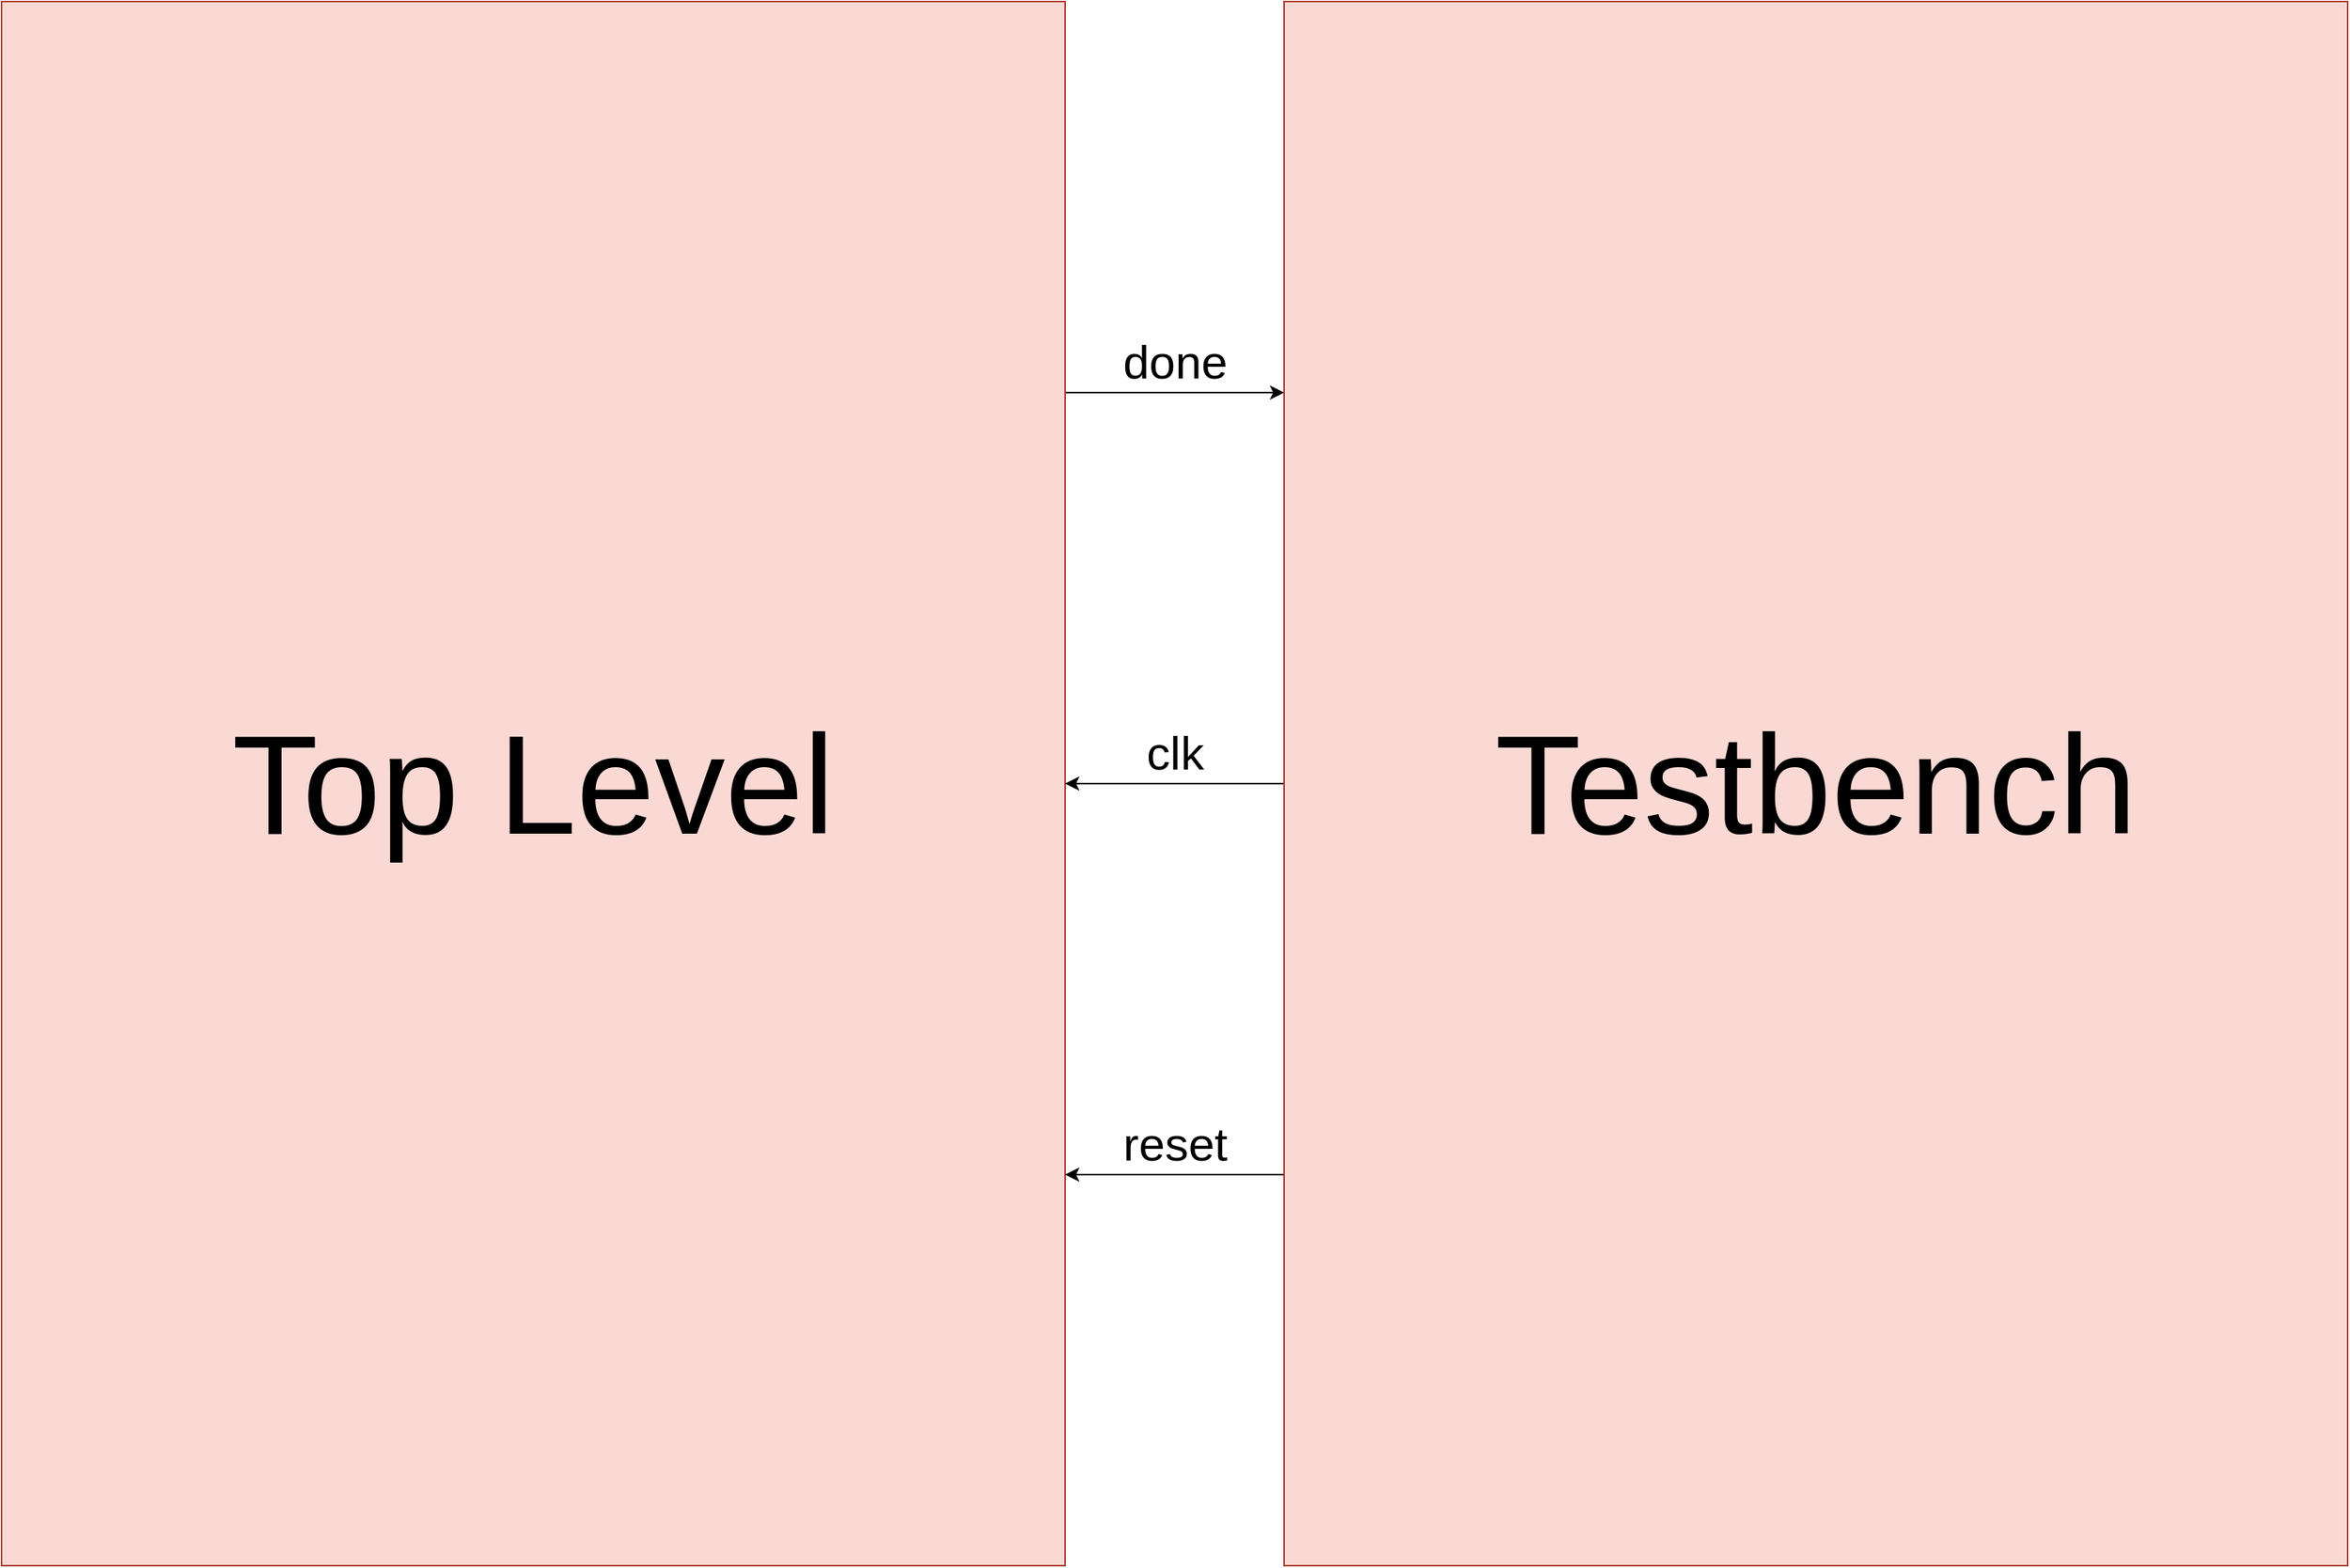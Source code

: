 <mxfile>
    <diagram id="pg95_y1jEqBwGK9AgyQ5" name="Page-1">
        <mxGraphModel dx="1664" dy="1136" grid="1" gridSize="10" guides="1" tooltips="1" connect="1" arrows="1" fold="1" page="1" pageScale="1" pageWidth="1654" pageHeight="1169" background="#ffffff" math="0" shadow="0">
            <root>
                <mxCell id="0"/>
                <mxCell id="1" parent="0"/>
                <mxCell id="10" value="done" style="edgeStyle=none;html=1;exitX=1;exitY=0.25;exitDx=0;exitDy=0;entryX=0;entryY=0.25;entryDx=0;entryDy=0;labelBackgroundColor=none;strokeColor=#000000;fontSize=30;fontColor=#000000;" edge="1" parent="1" source="2" target="3">
                    <mxGeometry y="20" relative="1" as="geometry">
                        <mxPoint as="offset"/>
                    </mxGeometry>
                </mxCell>
                <mxCell id="2" value="&lt;font color=&quot;#000000&quot; style=&quot;font-size: 90px;&quot;&gt;Top Level&lt;/font&gt;" style="whiteSpace=wrap;html=1;fillColor=#fad9d5;strokeColor=#ae4132;" vertex="1" parent="1">
                    <mxGeometry x="80" y="80" width="680" height="1000" as="geometry"/>
                </mxCell>
                <mxCell id="7" value="&lt;font color=&quot;#000000&quot;&gt;clk&lt;/font&gt;" style="edgeStyle=none;html=1;exitX=0;exitY=0.5;exitDx=0;exitDy=0;entryX=1;entryY=0.5;entryDx=0;entryDy=0;labelBackgroundColor=none;strokeColor=#000000;fontSize=30;fontColor=#FFFFFF;" edge="1" parent="1" source="3" target="2">
                    <mxGeometry y="-20" relative="1" as="geometry">
                        <mxPoint as="offset"/>
                    </mxGeometry>
                </mxCell>
                <mxCell id="9" value="reset" style="edgeStyle=none;html=1;exitX=0;exitY=0.75;exitDx=0;exitDy=0;entryX=1;entryY=0.75;entryDx=0;entryDy=0;labelBackgroundColor=none;strokeColor=#000000;fontSize=30;fontColor=#000000;" edge="1" parent="1" source="3" target="2">
                    <mxGeometry y="-20" relative="1" as="geometry">
                        <mxPoint as="offset"/>
                    </mxGeometry>
                </mxCell>
                <mxCell id="3" value="&lt;span style=&quot;color: rgb(0, 0, 0); font-size: 90px;&quot;&gt;Testbench&lt;/span&gt;" style="whiteSpace=wrap;html=1;fillColor=#fad9d5;strokeColor=#ae4132;" vertex="1" parent="1">
                    <mxGeometry x="900" y="80" width="680" height="1000" as="geometry"/>
                </mxCell>
            </root>
        </mxGraphModel>
    </diagram>
</mxfile>